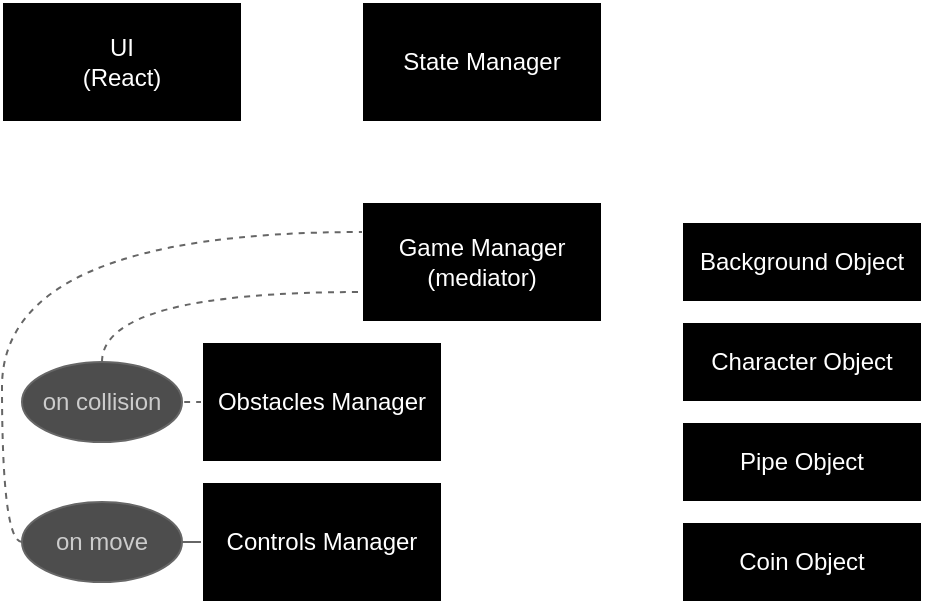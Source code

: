 <mxfile version="20.0.1" type="device"><diagram id="iiTSvmmKp3IjPJ5fUZAU" name="Page-1"><mxGraphModel dx="374" dy="241" grid="1" gridSize="10" guides="1" tooltips="1" connect="1" arrows="1" fold="1" page="1" pageScale="1" pageWidth="850" pageHeight="1100" math="0" shadow="0"><root><mxCell id="0"/><mxCell id="1" parent="0"/><mxCell id="eU_1FghldolrENjq3qgn-9" style="edgeStyle=orthogonalEdgeStyle;rounded=0;orthogonalLoop=1;jettySize=auto;html=1;entryX=0;entryY=0.5;entryDx=0;entryDy=0;endArrow=open;endFill=0;strokeColor=#FFFFFF;" parent="1" source="eU_1FghldolrENjq3qgn-1" target="eU_1FghldolrENjq3qgn-2" edge="1"><mxGeometry relative="1" as="geometry"/></mxCell><mxCell id="eU_1FghldolrENjq3qgn-1" value="UI&lt;br&gt;(React)" style="rounded=0;whiteSpace=wrap;html=1;fillColor=#000000;strokeColor=#FFFFFF;fontColor=#FFFFFF;" parent="1" vertex="1"><mxGeometry x="60" y="60" width="120" height="60" as="geometry"/></mxCell><mxCell id="eU_1FghldolrENjq3qgn-2" value="State Manager" style="rounded=0;whiteSpace=wrap;html=1;fillColor=#000000;strokeColor=#FFFFFF;fontColor=#FFFFFF;" parent="1" vertex="1"><mxGeometry x="240" y="60" width="120" height="60" as="geometry"/></mxCell><mxCell id="eU_1FghldolrENjq3qgn-10" style="edgeStyle=orthogonalEdgeStyle;rounded=0;orthogonalLoop=1;jettySize=auto;html=1;entryX=0.5;entryY=1;entryDx=0;entryDy=0;endArrow=open;endFill=0;strokeColor=#FFFFFF;" parent="1" source="eU_1FghldolrENjq3qgn-3" target="eU_1FghldolrENjq3qgn-2" edge="1"><mxGeometry relative="1" as="geometry"/></mxCell><mxCell id="eU_1FghldolrENjq3qgn-22" style="edgeStyle=orthogonalEdgeStyle;rounded=0;orthogonalLoop=1;jettySize=auto;html=1;entryX=0;entryY=0.5;entryDx=0;entryDy=0;endArrow=open;endFill=0;strokeColor=#FFFFFF;" parent="1" source="eU_1FghldolrENjq3qgn-3" target="eU_1FghldolrENjq3qgn-17" edge="1"><mxGeometry relative="1" as="geometry"/></mxCell><mxCell id="eU_1FghldolrENjq3qgn-23" style="edgeStyle=orthogonalEdgeStyle;rounded=0;orthogonalLoop=1;jettySize=auto;html=1;entryX=0;entryY=0.5;entryDx=0;entryDy=0;endArrow=open;endFill=0;strokeColor=#FFFFFF;" parent="1" source="eU_1FghldolrENjq3qgn-3" target="eU_1FghldolrENjq3qgn-18" edge="1"><mxGeometry relative="1" as="geometry"><Array as="points"><mxPoint x="380" y="190"/><mxPoint x="380" y="240"/></Array></mxGeometry></mxCell><mxCell id="eU_1FghldolrENjq3qgn-24" style="edgeStyle=orthogonalEdgeStyle;rounded=0;orthogonalLoop=1;jettySize=auto;html=1;entryX=0;entryY=0.5;entryDx=0;entryDy=0;endArrow=open;endFill=0;strokeColor=#FFFFFF;" parent="1" source="eU_1FghldolrENjq3qgn-3" target="eU_1FghldolrENjq3qgn-20" edge="1"><mxGeometry relative="1" as="geometry"/></mxCell><mxCell id="eU_1FghldolrENjq3qgn-25" style="edgeStyle=orthogonalEdgeStyle;rounded=0;orthogonalLoop=1;jettySize=auto;html=1;entryX=0;entryY=0.5;entryDx=0;entryDy=0;endArrow=open;endFill=0;strokeColor=#FFFFFF;" parent="1" source="eU_1FghldolrENjq3qgn-3" target="eU_1FghldolrENjq3qgn-21" edge="1"><mxGeometry relative="1" as="geometry"/></mxCell><mxCell id="eU_1FghldolrENjq3qgn-28" style="edgeStyle=orthogonalEdgeStyle;rounded=0;orthogonalLoop=1;jettySize=auto;html=1;entryX=1;entryY=0.5;entryDx=0;entryDy=0;endArrow=open;endFill=0;strokeColor=#FFFFFF;" parent="1" source="eU_1FghldolrENjq3qgn-3" target="eU_1FghldolrENjq3qgn-4" edge="1"><mxGeometry relative="1" as="geometry"/></mxCell><mxCell id="eU_1FghldolrENjq3qgn-29" style="edgeStyle=orthogonalEdgeStyle;rounded=0;orthogonalLoop=1;jettySize=auto;html=1;entryX=1;entryY=0.5;entryDx=0;entryDy=0;endArrow=open;endFill=0;strokeColor=#FFFFFF;" parent="1" source="eU_1FghldolrENjq3qgn-3" target="eU_1FghldolrENjq3qgn-5" edge="1"><mxGeometry relative="1" as="geometry"/></mxCell><mxCell id="eU_1FghldolrENjq3qgn-3" value="Game Manager&lt;br&gt;(mediator)" style="rounded=0;whiteSpace=wrap;html=1;fillColor=#000000;strokeColor=#FFFFFF;fontColor=#FFFFFF;" parent="1" vertex="1"><mxGeometry x="240" y="160" width="120" height="60" as="geometry"/></mxCell><mxCell id="eU_1FghldolrENjq3qgn-30" style="edgeStyle=orthogonalEdgeStyle;rounded=0;orthogonalLoop=1;jettySize=auto;html=1;exitX=0;exitY=0.5;exitDx=0;exitDy=0;entryX=1;entryY=0.5;entryDx=0;entryDy=0;endArrow=none;endFill=0;dashed=1;curved=1;fillColor=#f5f5f5;strokeColor=#666666;" parent="1" source="eU_1FghldolrENjq3qgn-4" target="eU_1FghldolrENjq3qgn-6" edge="1"><mxGeometry relative="1" as="geometry"/></mxCell><mxCell id="eU_1FghldolrENjq3qgn-4" value="Obstacles Manager" style="rounded=0;whiteSpace=wrap;html=1;fillColor=#000000;strokeColor=#FFFFFF;fontColor=#FFFFFF;" parent="1" vertex="1"><mxGeometry x="160" y="230" width="120" height="60" as="geometry"/></mxCell><mxCell id="eU_1FghldolrENjq3qgn-31" style="edgeStyle=orthogonalEdgeStyle;curved=1;rounded=0;orthogonalLoop=1;jettySize=auto;html=1;dashed=1;endArrow=none;endFill=0;fillColor=#f5f5f5;strokeColor=#666666;" parent="1" source="eU_1FghldolrENjq3qgn-5" target="eU_1FghldolrENjq3qgn-8" edge="1"><mxGeometry relative="1" as="geometry"/></mxCell><mxCell id="eU_1FghldolrENjq3qgn-5" value="Controls Manager" style="rounded=0;whiteSpace=wrap;html=1;fillColor=#000000;strokeColor=#FFFFFF;fontColor=#FFFFFF;" parent="1" vertex="1"><mxGeometry x="160" y="300" width="120" height="60" as="geometry"/></mxCell><mxCell id="eU_1FghldolrENjq3qgn-14" style="edgeStyle=orthogonalEdgeStyle;curved=1;rounded=0;orthogonalLoop=1;jettySize=auto;html=1;entryX=0;entryY=0.75;entryDx=0;entryDy=0;dashed=1;endArrow=none;endFill=0;fillColor=#f5f5f5;strokeColor=#666666;exitX=0.5;exitY=0;exitDx=0;exitDy=0;" parent="1" source="eU_1FghldolrENjq3qgn-6" target="eU_1FghldolrENjq3qgn-3" edge="1"><mxGeometry relative="1" as="geometry"><Array as="points"><mxPoint x="110" y="205"/></Array></mxGeometry></mxCell><mxCell id="eU_1FghldolrENjq3qgn-6" value="on collision" style="ellipse;whiteSpace=wrap;html=1;fillColor=#4D4D4D;fontColor=#CCCCCC;strokeColor=#666666;" parent="1" vertex="1"><mxGeometry x="70" y="240" width="80" height="40" as="geometry"/></mxCell><mxCell id="eU_1FghldolrENjq3qgn-16" style="edgeStyle=orthogonalEdgeStyle;curved=1;rounded=0;orthogonalLoop=1;jettySize=auto;html=1;entryX=0;entryY=0.25;entryDx=0;entryDy=0;dashed=1;endArrow=none;endFill=0;fillColor=#f5f5f5;strokeColor=#666666;exitX=0;exitY=0.5;exitDx=0;exitDy=0;" parent="1" source="eU_1FghldolrENjq3qgn-8" target="eU_1FghldolrENjq3qgn-3" edge="1"><mxGeometry relative="1" as="geometry"><Array as="points"><mxPoint x="60" y="330"/><mxPoint x="60" y="175"/></Array></mxGeometry></mxCell><mxCell id="eU_1FghldolrENjq3qgn-8" value="on move" style="ellipse;whiteSpace=wrap;html=1;fillColor=#4D4D4D;fontColor=#CCCCCC;strokeColor=#666666;" parent="1" vertex="1"><mxGeometry x="70" y="310" width="80" height="40" as="geometry"/></mxCell><mxCell id="eU_1FghldolrENjq3qgn-18" value="Character Object" style="rounded=0;whiteSpace=wrap;html=1;fillColor=#000000;strokeColor=#FFFFFF;fontColor=#FFFFFF;" parent="1" vertex="1"><mxGeometry x="400" y="220" width="120" height="40" as="geometry"/></mxCell><mxCell id="eU_1FghldolrENjq3qgn-20" value="Pipe Object" style="rounded=0;whiteSpace=wrap;html=1;fillColor=#000000;strokeColor=#FFFFFF;fontColor=#FFFFFF;" parent="1" vertex="1"><mxGeometry x="400" y="270" width="120" height="40" as="geometry"/></mxCell><mxCell id="eU_1FghldolrENjq3qgn-21" value="Coin Object" style="rounded=0;whiteSpace=wrap;html=1;fillColor=#000000;strokeColor=#FFFFFF;fontColor=#FFFFFF;" parent="1" vertex="1"><mxGeometry x="400" y="320" width="120" height="40" as="geometry"/></mxCell><mxCell id="eU_1FghldolrENjq3qgn-17" value="Background Object" style="rounded=0;whiteSpace=wrap;html=1;fillColor=#000000;strokeColor=#FFFFFF;fontColor=#FFFFFF;" parent="1" vertex="1"><mxGeometry x="400" y="170" width="120" height="40" as="geometry"/></mxCell></root></mxGraphModel></diagram></mxfile>